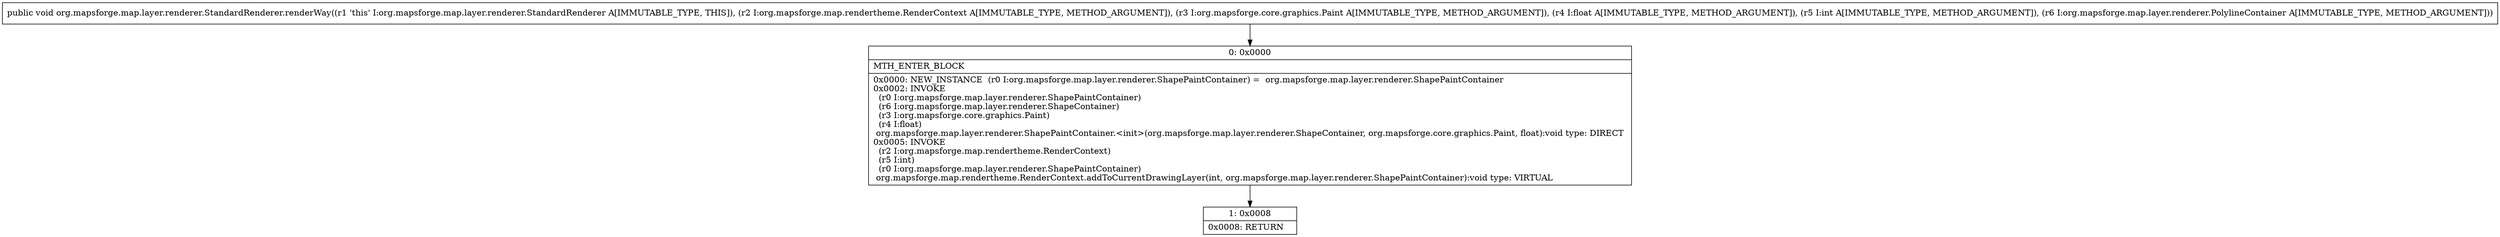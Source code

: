 digraph "CFG fororg.mapsforge.map.layer.renderer.StandardRenderer.renderWay(Lorg\/mapsforge\/map\/rendertheme\/RenderContext;Lorg\/mapsforge\/core\/graphics\/Paint;FILorg\/mapsforge\/map\/layer\/renderer\/PolylineContainer;)V" {
Node_0 [shape=record,label="{0\:\ 0x0000|MTH_ENTER_BLOCK\l|0x0000: NEW_INSTANCE  (r0 I:org.mapsforge.map.layer.renderer.ShapePaintContainer) =  org.mapsforge.map.layer.renderer.ShapePaintContainer \l0x0002: INVOKE  \l  (r0 I:org.mapsforge.map.layer.renderer.ShapePaintContainer)\l  (r6 I:org.mapsforge.map.layer.renderer.ShapeContainer)\l  (r3 I:org.mapsforge.core.graphics.Paint)\l  (r4 I:float)\l org.mapsforge.map.layer.renderer.ShapePaintContainer.\<init\>(org.mapsforge.map.layer.renderer.ShapeContainer, org.mapsforge.core.graphics.Paint, float):void type: DIRECT \l0x0005: INVOKE  \l  (r2 I:org.mapsforge.map.rendertheme.RenderContext)\l  (r5 I:int)\l  (r0 I:org.mapsforge.map.layer.renderer.ShapePaintContainer)\l org.mapsforge.map.rendertheme.RenderContext.addToCurrentDrawingLayer(int, org.mapsforge.map.layer.renderer.ShapePaintContainer):void type: VIRTUAL \l}"];
Node_1 [shape=record,label="{1\:\ 0x0008|0x0008: RETURN   \l}"];
MethodNode[shape=record,label="{public void org.mapsforge.map.layer.renderer.StandardRenderer.renderWay((r1 'this' I:org.mapsforge.map.layer.renderer.StandardRenderer A[IMMUTABLE_TYPE, THIS]), (r2 I:org.mapsforge.map.rendertheme.RenderContext A[IMMUTABLE_TYPE, METHOD_ARGUMENT]), (r3 I:org.mapsforge.core.graphics.Paint A[IMMUTABLE_TYPE, METHOD_ARGUMENT]), (r4 I:float A[IMMUTABLE_TYPE, METHOD_ARGUMENT]), (r5 I:int A[IMMUTABLE_TYPE, METHOD_ARGUMENT]), (r6 I:org.mapsforge.map.layer.renderer.PolylineContainer A[IMMUTABLE_TYPE, METHOD_ARGUMENT])) }"];
MethodNode -> Node_0;
Node_0 -> Node_1;
}

